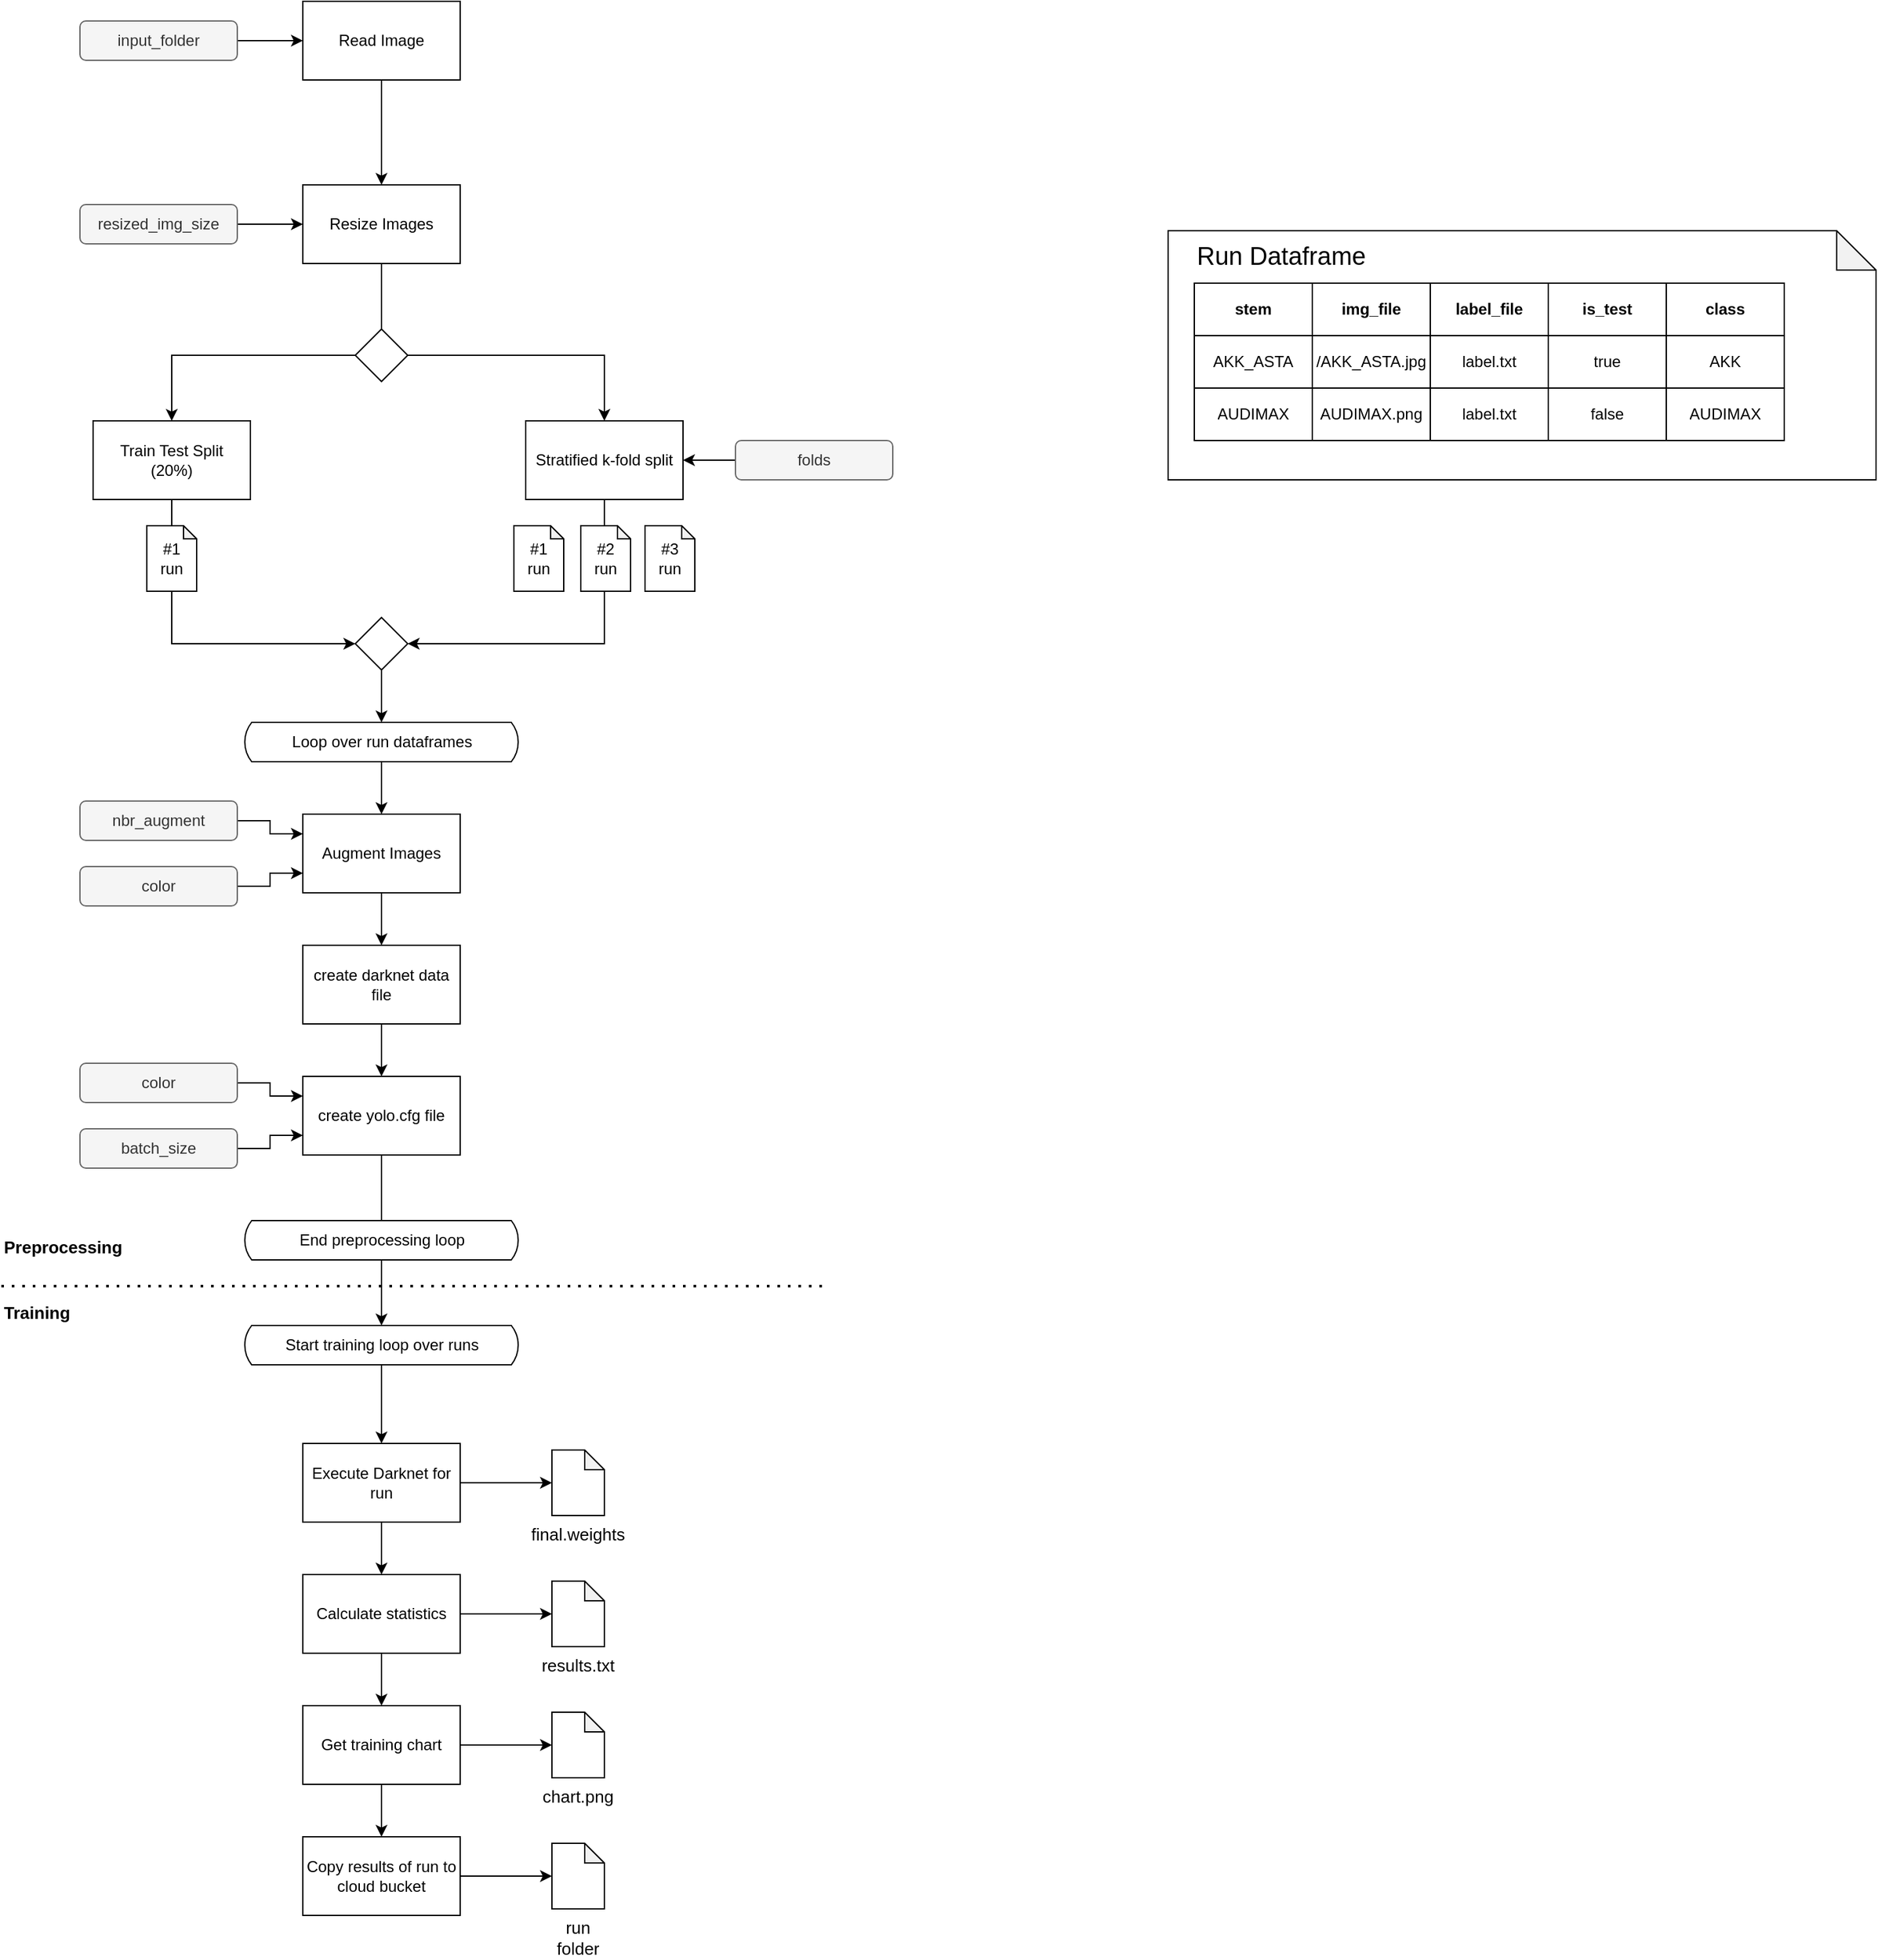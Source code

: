 <mxfile version="14.6.13" type="device"><diagram id="Q3P_Ibyb6Zzye2AK0kn0" name="Page-1"><mxGraphModel dx="1004" dy="1517" grid="1" gridSize="10" guides="1" tooltips="1" connect="1" arrows="1" fold="1" page="1" pageScale="1" pageWidth="827" pageHeight="1169" math="0" shadow="0"><root><mxCell id="0"/><mxCell id="1" parent="0"/><mxCell id="EVcCZsqyr5y26KLWtq6m-5" value="" style="edgeStyle=orthogonalEdgeStyle;rounded=0;orthogonalLoop=1;jettySize=auto;html=1;" edge="1" parent="1" source="EVcCZsqyr5y26KLWtq6m-1" target="EVcCZsqyr5y26KLWtq6m-4"><mxGeometry relative="1" as="geometry"/></mxCell><mxCell id="EVcCZsqyr5y26KLWtq6m-1" value="Read Image" style="rounded=0;whiteSpace=wrap;html=1;" vertex="1" parent="1"><mxGeometry x="260" y="80" width="120" height="60" as="geometry"/></mxCell><mxCell id="EVcCZsqyr5y26KLWtq6m-3" style="edgeStyle=orthogonalEdgeStyle;rounded=0;orthogonalLoop=1;jettySize=auto;html=1;exitX=1;exitY=0.5;exitDx=0;exitDy=0;entryX=0;entryY=0.5;entryDx=0;entryDy=0;" edge="1" parent="1" source="EVcCZsqyr5y26KLWtq6m-2" target="EVcCZsqyr5y26KLWtq6m-1"><mxGeometry relative="1" as="geometry"/></mxCell><mxCell id="EVcCZsqyr5y26KLWtq6m-2" value="input_folder" style="rounded=1;whiteSpace=wrap;html=1;fillColor=#f5f5f5;strokeColor=#666666;fontColor=#333333;" vertex="1" parent="1"><mxGeometry x="90" y="95" width="120" height="30" as="geometry"/></mxCell><mxCell id="EVcCZsqyr5y26KLWtq6m-9" style="edgeStyle=orthogonalEdgeStyle;rounded=0;orthogonalLoop=1;jettySize=auto;html=1;exitX=1;exitY=0.5;exitDx=0;exitDy=0;entryX=0.5;entryY=0;entryDx=0;entryDy=0;startArrow=none;" edge="1" parent="1" source="EVcCZsqyr5y26KLWtq6m-10" target="EVcCZsqyr5y26KLWtq6m-8"><mxGeometry relative="1" as="geometry"/></mxCell><mxCell id="EVcCZsqyr5y26KLWtq6m-4" value="Resize Images" style="rounded=0;whiteSpace=wrap;html=1;" vertex="1" parent="1"><mxGeometry x="260" y="220" width="120" height="60" as="geometry"/></mxCell><mxCell id="EVcCZsqyr5y26KLWtq6m-7" style="edgeStyle=orthogonalEdgeStyle;rounded=0;orthogonalLoop=1;jettySize=auto;html=1;exitX=1;exitY=0.5;exitDx=0;exitDy=0;entryX=0;entryY=0.5;entryDx=0;entryDy=0;" edge="1" parent="1" source="EVcCZsqyr5y26KLWtq6m-6" target="EVcCZsqyr5y26KLWtq6m-4"><mxGeometry relative="1" as="geometry"/></mxCell><mxCell id="EVcCZsqyr5y26KLWtq6m-6" value="resized_img_size" style="rounded=1;whiteSpace=wrap;html=1;fillColor=#f5f5f5;strokeColor=#666666;fontColor=#333333;" vertex="1" parent="1"><mxGeometry x="90" y="235" width="120" height="30" as="geometry"/></mxCell><mxCell id="EVcCZsqyr5y26KLWtq6m-18" style="edgeStyle=orthogonalEdgeStyle;rounded=0;orthogonalLoop=1;jettySize=auto;html=1;exitX=0.5;exitY=1;exitDx=0;exitDy=0;entryX=1;entryY=0.5;entryDx=0;entryDy=0;" edge="1" parent="1" source="EVcCZsqyr5y26KLWtq6m-8" target="EVcCZsqyr5y26KLWtq6m-20"><mxGeometry relative="1" as="geometry"><mxPoint x="490" y="650" as="targetPoint"/></mxGeometry></mxCell><mxCell id="EVcCZsqyr5y26KLWtq6m-8" value="Stratified k-fold split" style="rounded=0;whiteSpace=wrap;html=1;" vertex="1" parent="1"><mxGeometry x="430" y="400" width="120" height="60" as="geometry"/></mxCell><mxCell id="EVcCZsqyr5y26KLWtq6m-13" value="" style="edgeStyle=orthogonalEdgeStyle;rounded=0;orthogonalLoop=1;jettySize=auto;html=1;" edge="1" parent="1" source="EVcCZsqyr5y26KLWtq6m-10" target="EVcCZsqyr5y26KLWtq6m-12"><mxGeometry relative="1" as="geometry"/></mxCell><mxCell id="EVcCZsqyr5y26KLWtq6m-10" value="" style="rhombus;whiteSpace=wrap;html=1;" vertex="1" parent="1"><mxGeometry x="300" y="330" width="40" height="40" as="geometry"/></mxCell><mxCell id="EVcCZsqyr5y26KLWtq6m-11" value="" style="edgeStyle=orthogonalEdgeStyle;rounded=0;orthogonalLoop=1;jettySize=auto;html=1;exitX=0.5;exitY=1;exitDx=0;exitDy=0;entryX=0.5;entryY=0;entryDx=0;entryDy=0;endArrow=none;" edge="1" parent="1" source="EVcCZsqyr5y26KLWtq6m-4" target="EVcCZsqyr5y26KLWtq6m-10"><mxGeometry relative="1" as="geometry"><mxPoint x="320" y="280" as="sourcePoint"/><mxPoint x="320" y="360" as="targetPoint"/></mxGeometry></mxCell><mxCell id="EVcCZsqyr5y26KLWtq6m-21" style="edgeStyle=orthogonalEdgeStyle;rounded=0;orthogonalLoop=1;jettySize=auto;html=1;exitX=0.5;exitY=1;exitDx=0;exitDy=0;entryX=0;entryY=0.5;entryDx=0;entryDy=0;" edge="1" parent="1" source="EVcCZsqyr5y26KLWtq6m-12" target="EVcCZsqyr5y26KLWtq6m-20"><mxGeometry relative="1" as="geometry"/></mxCell><mxCell id="EVcCZsqyr5y26KLWtq6m-12" value="Train Test Split&lt;br&gt;(20%)" style="whiteSpace=wrap;html=1;" vertex="1" parent="1"><mxGeometry x="100" y="400" width="120" height="60" as="geometry"/></mxCell><mxCell id="EVcCZsqyr5y26KLWtq6m-14" value="#1&lt;br&gt;run" style="shape=note;whiteSpace=wrap;html=1;backgroundOutline=1;darkOpacity=0.05;size=10;" vertex="1" parent="1"><mxGeometry x="141" y="480" width="38" height="50" as="geometry"/></mxCell><mxCell id="EVcCZsqyr5y26KLWtq6m-15" value="#1&lt;br&gt;run" style="shape=note;whiteSpace=wrap;html=1;backgroundOutline=1;darkOpacity=0.05;size=10;" vertex="1" parent="1"><mxGeometry x="421" y="480" width="38" height="50" as="geometry"/></mxCell><mxCell id="EVcCZsqyr5y26KLWtq6m-16" value="#2&lt;br&gt;run" style="shape=note;whiteSpace=wrap;html=1;backgroundOutline=1;darkOpacity=0.05;size=10;" vertex="1" parent="1"><mxGeometry x="472" y="480" width="38" height="50" as="geometry"/></mxCell><mxCell id="EVcCZsqyr5y26KLWtq6m-17" value="#3&lt;br&gt;run" style="shape=note;whiteSpace=wrap;html=1;backgroundOutline=1;darkOpacity=0.05;size=10;" vertex="1" parent="1"><mxGeometry x="521" y="480" width="38" height="50" as="geometry"/></mxCell><mxCell id="EVcCZsqyr5y26KLWtq6m-23" style="edgeStyle=orthogonalEdgeStyle;rounded=0;orthogonalLoop=1;jettySize=auto;html=1;exitX=0.5;exitY=1;exitDx=0;exitDy=0;entryX=0.5;entryY=0;entryDx=0;entryDy=0;entryPerimeter=0;" edge="1" parent="1" source="EVcCZsqyr5y26KLWtq6m-20" target="EVcCZsqyr5y26KLWtq6m-22"><mxGeometry relative="1" as="geometry"/></mxCell><mxCell id="EVcCZsqyr5y26KLWtq6m-20" value="" style="rhombus;whiteSpace=wrap;html=1;" vertex="1" parent="1"><mxGeometry x="300" y="550" width="40" height="40" as="geometry"/></mxCell><mxCell id="EVcCZsqyr5y26KLWtq6m-26" value="" style="edgeStyle=orthogonalEdgeStyle;rounded=0;orthogonalLoop=1;jettySize=auto;html=1;" edge="1" parent="1" source="EVcCZsqyr5y26KLWtq6m-22" target="EVcCZsqyr5y26KLWtq6m-25"><mxGeometry relative="1" as="geometry"/></mxCell><mxCell id="EVcCZsqyr5y26KLWtq6m-22" value="Loop over run dataframes" style="html=1;dashed=0;whitespace=wrap;shape=mxgraph.dfd.loop" vertex="1" parent="1"><mxGeometry x="215" y="630" width="210" height="30" as="geometry"/></mxCell><mxCell id="EVcCZsqyr5y26KLWtq6m-32" value="" style="edgeStyle=orthogonalEdgeStyle;rounded=0;orthogonalLoop=1;jettySize=auto;html=1;" edge="1" parent="1" source="EVcCZsqyr5y26KLWtq6m-25" target="EVcCZsqyr5y26KLWtq6m-31"><mxGeometry relative="1" as="geometry"/></mxCell><mxCell id="EVcCZsqyr5y26KLWtq6m-25" value="Augment Images" style="whiteSpace=wrap;html=1;dashed=0;" vertex="1" parent="1"><mxGeometry x="260" y="700" width="120" height="60" as="geometry"/></mxCell><mxCell id="EVcCZsqyr5y26KLWtq6m-28" value="" style="edgeStyle=orthogonalEdgeStyle;rounded=0;orthogonalLoop=1;jettySize=auto;html=1;" edge="1" parent="1" source="EVcCZsqyr5y26KLWtq6m-27" target="EVcCZsqyr5y26KLWtq6m-8"><mxGeometry relative="1" as="geometry"/></mxCell><mxCell id="EVcCZsqyr5y26KLWtq6m-27" value="folds" style="rounded=1;whiteSpace=wrap;html=1;fillColor=#f5f5f5;strokeColor=#666666;fontColor=#333333;" vertex="1" parent="1"><mxGeometry x="590" y="415" width="120" height="30" as="geometry"/></mxCell><mxCell id="EVcCZsqyr5y26KLWtq6m-30" value="" style="edgeStyle=orthogonalEdgeStyle;rounded=0;orthogonalLoop=1;jettySize=auto;html=1;entryX=0;entryY=0.25;entryDx=0;entryDy=0;" edge="1" parent="1" source="EVcCZsqyr5y26KLWtq6m-29" target="EVcCZsqyr5y26KLWtq6m-25"><mxGeometry relative="1" as="geometry"/></mxCell><mxCell id="EVcCZsqyr5y26KLWtq6m-29" value="nbr_augment" style="rounded=1;whiteSpace=wrap;html=1;fillColor=#f5f5f5;strokeColor=#666666;fontColor=#333333;" vertex="1" parent="1"><mxGeometry x="90" y="690" width="120" height="30" as="geometry"/></mxCell><mxCell id="EVcCZsqyr5y26KLWtq6m-34" value="" style="edgeStyle=orthogonalEdgeStyle;rounded=0;orthogonalLoop=1;jettySize=auto;html=1;" edge="1" parent="1" source="EVcCZsqyr5y26KLWtq6m-31" target="EVcCZsqyr5y26KLWtq6m-33"><mxGeometry relative="1" as="geometry"/></mxCell><mxCell id="EVcCZsqyr5y26KLWtq6m-31" value="create darknet data file" style="whiteSpace=wrap;html=1;dashed=0;" vertex="1" parent="1"><mxGeometry x="260" y="800" width="120" height="60" as="geometry"/></mxCell><mxCell id="EVcCZsqyr5y26KLWtq6m-33" value="create yolo.cfg file" style="whiteSpace=wrap;html=1;dashed=0;" vertex="1" parent="1"><mxGeometry x="260" y="900" width="120" height="60" as="geometry"/></mxCell><mxCell id="EVcCZsqyr5y26KLWtq6m-36" style="edgeStyle=orthogonalEdgeStyle;rounded=0;orthogonalLoop=1;jettySize=auto;html=1;exitX=1;exitY=0.5;exitDx=0;exitDy=0;entryX=0;entryY=0.75;entryDx=0;entryDy=0;" edge="1" parent="1" source="EVcCZsqyr5y26KLWtq6m-35" target="EVcCZsqyr5y26KLWtq6m-25"><mxGeometry relative="1" as="geometry"/></mxCell><mxCell id="EVcCZsqyr5y26KLWtq6m-35" value="color" style="rounded=1;whiteSpace=wrap;html=1;fillColor=#f5f5f5;strokeColor=#666666;fontColor=#333333;" vertex="1" parent="1"><mxGeometry x="90" y="740" width="120" height="30" as="geometry"/></mxCell><mxCell id="EVcCZsqyr5y26KLWtq6m-38" style="edgeStyle=orthogonalEdgeStyle;rounded=0;orthogonalLoop=1;jettySize=auto;html=1;exitX=1;exitY=0.5;exitDx=0;exitDy=0;entryX=0;entryY=0.25;entryDx=0;entryDy=0;" edge="1" parent="1" source="EVcCZsqyr5y26KLWtq6m-37" target="EVcCZsqyr5y26KLWtq6m-33"><mxGeometry relative="1" as="geometry"/></mxCell><mxCell id="EVcCZsqyr5y26KLWtq6m-37" value="color" style="rounded=1;whiteSpace=wrap;html=1;fillColor=#f5f5f5;strokeColor=#666666;fontColor=#333333;" vertex="1" parent="1"><mxGeometry x="90" y="890" width="120" height="30" as="geometry"/></mxCell><mxCell id="EVcCZsqyr5y26KLWtq6m-40" style="edgeStyle=orthogonalEdgeStyle;rounded=0;orthogonalLoop=1;jettySize=auto;html=1;exitX=1;exitY=0.5;exitDx=0;exitDy=0;entryX=0;entryY=0.75;entryDx=0;entryDy=0;" edge="1" parent="1" source="EVcCZsqyr5y26KLWtq6m-39" target="EVcCZsqyr5y26KLWtq6m-33"><mxGeometry relative="1" as="geometry"/></mxCell><mxCell id="EVcCZsqyr5y26KLWtq6m-39" value="batch_size" style="rounded=1;whiteSpace=wrap;html=1;fillColor=#f5f5f5;strokeColor=#666666;fontColor=#333333;" vertex="1" parent="1"><mxGeometry x="90" y="940" width="120" height="30" as="geometry"/></mxCell><mxCell id="EVcCZsqyr5y26KLWtq6m-41" value="" style="shape=note;whiteSpace=wrap;html=1;backgroundOutline=1;darkOpacity=0.05;" vertex="1" parent="1"><mxGeometry x="920" y="255" width="540" height="190" as="geometry"/></mxCell><mxCell id="EVcCZsqyr5y26KLWtq6m-42" value="" style="shape=table;html=1;whiteSpace=wrap;startSize=0;container=1;collapsible=0;childLayout=tableLayout;" vertex="1" parent="1"><mxGeometry x="940" y="295" width="450" height="120" as="geometry"/></mxCell><mxCell id="EVcCZsqyr5y26KLWtq6m-43" value="" style="shape=partialRectangle;html=1;whiteSpace=wrap;collapsible=0;dropTarget=0;pointerEvents=0;fillColor=none;top=0;left=0;bottom=0;right=0;points=[[0,0.5],[1,0.5]];portConstraint=eastwest;" vertex="1" parent="EVcCZsqyr5y26KLWtq6m-42"><mxGeometry width="450" height="40" as="geometry"/></mxCell><mxCell id="EVcCZsqyr5y26KLWtq6m-44" value="&lt;b&gt;stem&lt;/b&gt;" style="shape=partialRectangle;html=1;whiteSpace=wrap;connectable=0;fillColor=none;top=0;left=0;bottom=0;right=0;overflow=hidden;" vertex="1" parent="EVcCZsqyr5y26KLWtq6m-43"><mxGeometry width="90" height="40" as="geometry"/></mxCell><mxCell id="EVcCZsqyr5y26KLWtq6m-45" value="&lt;b&gt;img_file&lt;/b&gt;" style="shape=partialRectangle;html=1;whiteSpace=wrap;connectable=0;fillColor=none;top=0;left=0;bottom=0;right=0;overflow=hidden;" vertex="1" parent="EVcCZsqyr5y26KLWtq6m-43"><mxGeometry x="90" width="90" height="40" as="geometry"/></mxCell><mxCell id="EVcCZsqyr5y26KLWtq6m-46" value="&lt;b&gt;label_file&lt;/b&gt;" style="shape=partialRectangle;html=1;whiteSpace=wrap;connectable=0;fillColor=none;top=0;left=0;bottom=0;right=0;overflow=hidden;" vertex="1" parent="EVcCZsqyr5y26KLWtq6m-43"><mxGeometry x="180" width="90" height="40" as="geometry"/></mxCell><mxCell id="EVcCZsqyr5y26KLWtq6m-86" value="&lt;b&gt;is_test&lt;/b&gt;" style="shape=partialRectangle;html=1;whiteSpace=wrap;connectable=0;fillColor=none;top=0;left=0;bottom=0;right=0;overflow=hidden;" vertex="1" parent="EVcCZsqyr5y26KLWtq6m-43"><mxGeometry x="270" width="90" height="40" as="geometry"/></mxCell><mxCell id="EVcCZsqyr5y26KLWtq6m-89" value="&lt;b&gt;class&lt;/b&gt;" style="shape=partialRectangle;html=1;whiteSpace=wrap;connectable=0;fillColor=none;top=0;left=0;bottom=0;right=0;overflow=hidden;" vertex="1" parent="EVcCZsqyr5y26KLWtq6m-43"><mxGeometry x="360" width="90" height="40" as="geometry"/></mxCell><mxCell id="EVcCZsqyr5y26KLWtq6m-47" value="" style="shape=partialRectangle;html=1;whiteSpace=wrap;collapsible=0;dropTarget=0;pointerEvents=0;fillColor=none;top=0;left=0;bottom=0;right=0;points=[[0,0.5],[1,0.5]];portConstraint=eastwest;" vertex="1" parent="EVcCZsqyr5y26KLWtq6m-42"><mxGeometry y="40" width="450" height="40" as="geometry"/></mxCell><mxCell id="EVcCZsqyr5y26KLWtq6m-48" value="AKK_ASTA" style="shape=partialRectangle;html=1;whiteSpace=wrap;connectable=0;fillColor=none;top=0;left=0;bottom=0;right=0;overflow=hidden;" vertex="1" parent="EVcCZsqyr5y26KLWtq6m-47"><mxGeometry width="90" height="40" as="geometry"/></mxCell><mxCell id="EVcCZsqyr5y26KLWtq6m-49" value="/AKK_ASTA.jpg" style="shape=partialRectangle;html=1;whiteSpace=wrap;connectable=0;fillColor=none;top=0;left=0;bottom=0;right=0;overflow=hidden;" vertex="1" parent="EVcCZsqyr5y26KLWtq6m-47"><mxGeometry x="90" width="90" height="40" as="geometry"/></mxCell><mxCell id="EVcCZsqyr5y26KLWtq6m-50" value="label.txt" style="shape=partialRectangle;html=1;whiteSpace=wrap;connectable=0;fillColor=none;top=0;left=0;bottom=0;right=0;overflow=hidden;" vertex="1" parent="EVcCZsqyr5y26KLWtq6m-47"><mxGeometry x="180" width="90" height="40" as="geometry"/></mxCell><mxCell id="EVcCZsqyr5y26KLWtq6m-87" value="true" style="shape=partialRectangle;html=1;whiteSpace=wrap;connectable=0;fillColor=none;top=0;left=0;bottom=0;right=0;overflow=hidden;" vertex="1" parent="EVcCZsqyr5y26KLWtq6m-47"><mxGeometry x="270" width="90" height="40" as="geometry"/></mxCell><mxCell id="EVcCZsqyr5y26KLWtq6m-90" value="AKK" style="shape=partialRectangle;html=1;whiteSpace=wrap;connectable=0;fillColor=none;top=0;left=0;bottom=0;right=0;overflow=hidden;" vertex="1" parent="EVcCZsqyr5y26KLWtq6m-47"><mxGeometry x="360" width="90" height="40" as="geometry"/></mxCell><mxCell id="EVcCZsqyr5y26KLWtq6m-51" value="" style="shape=partialRectangle;html=1;whiteSpace=wrap;collapsible=0;dropTarget=0;pointerEvents=0;fillColor=none;top=0;left=0;bottom=0;right=0;points=[[0,0.5],[1,0.5]];portConstraint=eastwest;" vertex="1" parent="EVcCZsqyr5y26KLWtq6m-42"><mxGeometry y="80" width="450" height="40" as="geometry"/></mxCell><mxCell id="EVcCZsqyr5y26KLWtq6m-52" value="AUDIMAX" style="shape=partialRectangle;html=1;whiteSpace=wrap;connectable=0;fillColor=none;top=0;left=0;bottom=0;right=0;overflow=hidden;" vertex="1" parent="EVcCZsqyr5y26KLWtq6m-51"><mxGeometry width="90" height="40" as="geometry"/></mxCell><mxCell id="EVcCZsqyr5y26KLWtq6m-53" value="AUDIMAX.png" style="shape=partialRectangle;html=1;whiteSpace=wrap;connectable=0;fillColor=none;top=0;left=0;bottom=0;right=0;overflow=hidden;" vertex="1" parent="EVcCZsqyr5y26KLWtq6m-51"><mxGeometry x="90" width="90" height="40" as="geometry"/></mxCell><mxCell id="EVcCZsqyr5y26KLWtq6m-54" value="label.txt" style="shape=partialRectangle;html=1;whiteSpace=wrap;connectable=0;fillColor=none;top=0;left=0;bottom=0;right=0;overflow=hidden;" vertex="1" parent="EVcCZsqyr5y26KLWtq6m-51"><mxGeometry x="180" width="90" height="40" as="geometry"/></mxCell><mxCell id="EVcCZsqyr5y26KLWtq6m-88" value="false" style="shape=partialRectangle;html=1;whiteSpace=wrap;connectable=0;fillColor=none;top=0;left=0;bottom=0;right=0;overflow=hidden;" vertex="1" parent="EVcCZsqyr5y26KLWtq6m-51"><mxGeometry x="270" width="90" height="40" as="geometry"/></mxCell><mxCell id="EVcCZsqyr5y26KLWtq6m-91" value="AUDIMAX" style="shape=partialRectangle;html=1;whiteSpace=wrap;connectable=0;fillColor=none;top=0;left=0;bottom=0;right=0;overflow=hidden;" vertex="1" parent="EVcCZsqyr5y26KLWtq6m-51"><mxGeometry x="360" width="90" height="40" as="geometry"/></mxCell><mxCell id="EVcCZsqyr5y26KLWtq6m-92" value="Run Dataframe" style="text;html=1;strokeColor=none;fillColor=none;align=left;verticalAlign=middle;whiteSpace=wrap;rounded=0;fontSize=19;" vertex="1" parent="1"><mxGeometry x="940" y="265" width="200" height="20" as="geometry"/></mxCell><mxCell id="EVcCZsqyr5y26KLWtq6m-101" value="" style="edgeStyle=orthogonalEdgeStyle;rounded=0;orthogonalLoop=1;jettySize=auto;html=1;fontSize=19;" edge="1" parent="1" source="EVcCZsqyr5y26KLWtq6m-93" target="EVcCZsqyr5y26KLWtq6m-100"><mxGeometry relative="1" as="geometry"/></mxCell><mxCell id="EVcCZsqyr5y26KLWtq6m-106" style="edgeStyle=orthogonalEdgeStyle;rounded=0;orthogonalLoop=1;jettySize=auto;html=1;exitX=1;exitY=0.5;exitDx=0;exitDy=0;entryX=0;entryY=0.5;entryDx=0;entryDy=0;entryPerimeter=0;fontSize=13;" edge="1" parent="1" source="EVcCZsqyr5y26KLWtq6m-93" target="EVcCZsqyr5y26KLWtq6m-105"><mxGeometry relative="1" as="geometry"/></mxCell><mxCell id="EVcCZsqyr5y26KLWtq6m-93" value="Execute Darknet for run" style="whiteSpace=wrap;html=1;dashed=0;" vertex="1" parent="1"><mxGeometry x="260" y="1180" width="120" height="60" as="geometry"/></mxCell><mxCell id="EVcCZsqyr5y26KLWtq6m-98" value="" style="edgeStyle=orthogonalEdgeStyle;rounded=0;orthogonalLoop=1;jettySize=auto;html=1;fontSize=19;" edge="1" parent="1" source="EVcCZsqyr5y26KLWtq6m-95" target="EVcCZsqyr5y26KLWtq6m-97"><mxGeometry relative="1" as="geometry"/></mxCell><mxCell id="EVcCZsqyr5y26KLWtq6m-95" value="End preprocessing loop" style="html=1;dashed=0;whitespace=wrap;shape=mxgraph.dfd.loop" vertex="1" parent="1"><mxGeometry x="215" y="1010" width="210" height="30" as="geometry"/></mxCell><mxCell id="EVcCZsqyr5y26KLWtq6m-96" value="" style="edgeStyle=orthogonalEdgeStyle;rounded=0;orthogonalLoop=1;jettySize=auto;html=1;fontSize=19;endArrow=none;" edge="1" parent="1" source="EVcCZsqyr5y26KLWtq6m-33" target="EVcCZsqyr5y26KLWtq6m-95"><mxGeometry relative="1" as="geometry"><mxPoint x="320" y="960" as="sourcePoint"/><mxPoint x="320" y="1040" as="targetPoint"/></mxGeometry></mxCell><mxCell id="EVcCZsqyr5y26KLWtq6m-99" value="" style="edgeStyle=orthogonalEdgeStyle;rounded=0;orthogonalLoop=1;jettySize=auto;html=1;fontSize=19;" edge="1" parent="1" source="EVcCZsqyr5y26KLWtq6m-97" target="EVcCZsqyr5y26KLWtq6m-93"><mxGeometry relative="1" as="geometry"/></mxCell><mxCell id="EVcCZsqyr5y26KLWtq6m-97" value="Start training loop over runs" style="html=1;dashed=0;whitespace=wrap;shape=mxgraph.dfd.loop" vertex="1" parent="1"><mxGeometry x="215" y="1090" width="210" height="30" as="geometry"/></mxCell><mxCell id="EVcCZsqyr5y26KLWtq6m-104" style="edgeStyle=orthogonalEdgeStyle;rounded=0;orthogonalLoop=1;jettySize=auto;html=1;exitX=1;exitY=0.5;exitDx=0;exitDy=0;entryX=0;entryY=0.5;entryDx=0;entryDy=0;entryPerimeter=0;fontSize=13;" edge="1" parent="1" source="EVcCZsqyr5y26KLWtq6m-100" target="EVcCZsqyr5y26KLWtq6m-103"><mxGeometry relative="1" as="geometry"/></mxCell><mxCell id="EVcCZsqyr5y26KLWtq6m-110" value="" style="edgeStyle=orthogonalEdgeStyle;rounded=0;orthogonalLoop=1;jettySize=auto;html=1;fontSize=13;" edge="1" parent="1" source="EVcCZsqyr5y26KLWtq6m-100" target="EVcCZsqyr5y26KLWtq6m-102"><mxGeometry relative="1" as="geometry"/></mxCell><mxCell id="EVcCZsqyr5y26KLWtq6m-100" value="Calculate statistics" style="whiteSpace=wrap;html=1;dashed=0;" vertex="1" parent="1"><mxGeometry x="260" y="1280" width="120" height="60" as="geometry"/></mxCell><mxCell id="EVcCZsqyr5y26KLWtq6m-114" value="" style="edgeStyle=orthogonalEdgeStyle;rounded=0;orthogonalLoop=1;jettySize=auto;html=1;fontSize=13;" edge="1" parent="1" source="EVcCZsqyr5y26KLWtq6m-102" target="EVcCZsqyr5y26KLWtq6m-111"><mxGeometry relative="1" as="geometry"/></mxCell><mxCell id="EVcCZsqyr5y26KLWtq6m-102" value="Get training chart" style="whiteSpace=wrap;html=1;dashed=0;" vertex="1" parent="1"><mxGeometry x="260" y="1380" width="120" height="60" as="geometry"/></mxCell><mxCell id="EVcCZsqyr5y26KLWtq6m-103" value="results.txt" style="shape=note;whiteSpace=wrap;html=1;backgroundOutline=1;darkOpacity=0.05;fontSize=13;align=center;labelPosition=center;verticalLabelPosition=bottom;verticalAlign=top;size=15;" vertex="1" parent="1"><mxGeometry x="450" y="1285" width="40" height="50" as="geometry"/></mxCell><mxCell id="EVcCZsqyr5y26KLWtq6m-105" value="final.weights" style="shape=note;whiteSpace=wrap;html=1;backgroundOutline=1;darkOpacity=0.05;fontSize=13;align=center;labelPosition=center;verticalLabelPosition=bottom;verticalAlign=top;size=15;" vertex="1" parent="1"><mxGeometry x="450" y="1185" width="40" height="50" as="geometry"/></mxCell><mxCell id="EVcCZsqyr5y26KLWtq6m-108" style="edgeStyle=orthogonalEdgeStyle;rounded=0;orthogonalLoop=1;jettySize=auto;html=1;exitX=1;exitY=0.5;exitDx=0;exitDy=0;entryX=0;entryY=0.5;entryDx=0;entryDy=0;entryPerimeter=0;fontSize=13;" edge="1" parent="1" target="EVcCZsqyr5y26KLWtq6m-109" source="EVcCZsqyr5y26KLWtq6m-102"><mxGeometry relative="1" as="geometry"><mxPoint x="380" y="1405" as="sourcePoint"/></mxGeometry></mxCell><mxCell id="EVcCZsqyr5y26KLWtq6m-109" value="chart.png" style="shape=note;whiteSpace=wrap;html=1;backgroundOutline=1;darkOpacity=0.05;fontSize=13;align=center;labelPosition=center;verticalLabelPosition=bottom;verticalAlign=top;size=15;" vertex="1" parent="1"><mxGeometry x="450" y="1385" width="40" height="50" as="geometry"/></mxCell><mxCell id="EVcCZsqyr5y26KLWtq6m-111" value="Copy results of run to cloud bucket" style="whiteSpace=wrap;html=1;dashed=0;" vertex="1" parent="1"><mxGeometry x="260" y="1480" width="120" height="60" as="geometry"/></mxCell><mxCell id="EVcCZsqyr5y26KLWtq6m-112" style="edgeStyle=orthogonalEdgeStyle;rounded=0;orthogonalLoop=1;jettySize=auto;html=1;exitX=1;exitY=0.5;exitDx=0;exitDy=0;entryX=0;entryY=0.5;entryDx=0;entryDy=0;entryPerimeter=0;fontSize=13;" edge="1" parent="1" source="EVcCZsqyr5y26KLWtq6m-111" target="EVcCZsqyr5y26KLWtq6m-113"><mxGeometry relative="1" as="geometry"><mxPoint x="380" y="1505" as="sourcePoint"/></mxGeometry></mxCell><mxCell id="EVcCZsqyr5y26KLWtq6m-113" value="run folder" style="shape=note;whiteSpace=wrap;html=1;backgroundOutline=1;darkOpacity=0.05;fontSize=13;align=center;labelPosition=center;verticalLabelPosition=bottom;verticalAlign=top;size=15;" vertex="1" parent="1"><mxGeometry x="450" y="1485" width="40" height="50" as="geometry"/></mxCell><mxCell id="EVcCZsqyr5y26KLWtq6m-115" value="" style="endArrow=none;dashed=1;html=1;dashPattern=1 3;strokeWidth=2;fontSize=13;" edge="1" parent="1"><mxGeometry width="50" height="50" relative="1" as="geometry"><mxPoint x="30" y="1060" as="sourcePoint"/><mxPoint x="660" y="1060" as="targetPoint"/></mxGeometry></mxCell><mxCell id="EVcCZsqyr5y26KLWtq6m-116" value="Preprocessing" style="text;html=1;strokeColor=none;fillColor=none;align=left;verticalAlign=middle;whiteSpace=wrap;rounded=0;fontSize=13;fontStyle=1" vertex="1" parent="1"><mxGeometry x="30" y="1020" width="90" height="20" as="geometry"/></mxCell><mxCell id="EVcCZsqyr5y26KLWtq6m-117" value="Training" style="text;html=1;strokeColor=none;fillColor=none;align=left;verticalAlign=middle;whiteSpace=wrap;rounded=0;fontSize=13;fontStyle=1" vertex="1" parent="1"><mxGeometry x="30" y="1070" width="90" height="20" as="geometry"/></mxCell></root></mxGraphModel></diagram></mxfile>